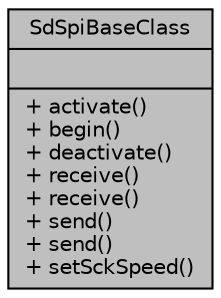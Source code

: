 digraph "SdSpiBaseClass"
{
 // INTERACTIVE_SVG=YES
 // LATEX_PDF_SIZE
  edge [fontname="Helvetica",fontsize="10",labelfontname="Helvetica",labelfontsize="10"];
  node [fontname="Helvetica",fontsize="10",shape=record];
  Node1 [label="{SdSpiBaseClass\n||+ activate()\l+ begin()\l+ deactivate()\l+ receive()\l+ receive()\l+ send()\l+ send()\l+ setSckSpeed()\l}",height=0.2,width=0.4,color="black", fillcolor="grey75", style="filled", fontcolor="black",tooltip="Base class for external SPI drivers."];
}
